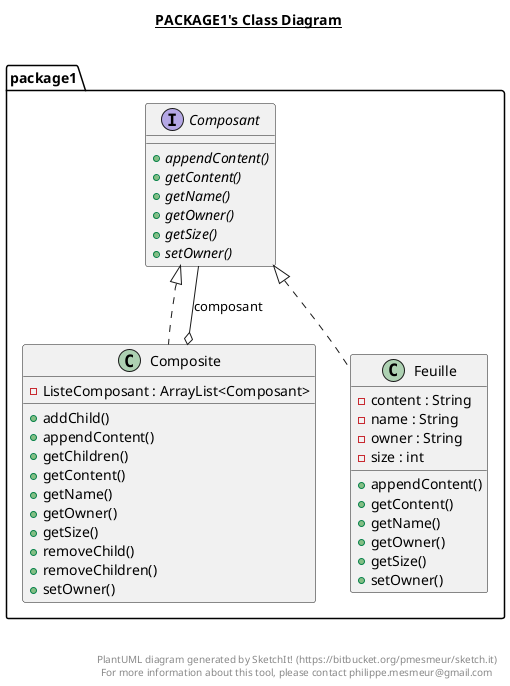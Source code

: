 @startuml

title __PACKAGE1's Class Diagram__\n

  namespace package1 {
    interface package1.Composant {
        {abstract} + appendContent()
        {abstract} + getContent()
        {abstract} + getName()
        {abstract} + getOwner()
        {abstract} + getSize()
        {abstract} + setOwner()
    }
  }
  

  namespace package1 {
    class package1.Composite {
        - ListeComposant : ArrayList<Composant>
        + addChild()
        + appendContent()
        + getChildren()
        + getContent()
        + getName()
        + getOwner()
        + getSize()
        + removeChild()
        + removeChildren()
        + setOwner()
    }
  }
  

  namespace package1 {
    class package1.Feuille {
        - content : String
        - name : String
        - owner : String
        - size : int
        + appendContent()
        + getContent()
        + getName()
        + getOwner()
        + getSize()
        + setOwner()
    }
  }
  

  package1.Composite .up.|> package1.Composant
  package1.Composite o-- package1.Composant : composant
  package1.Feuille .up.|> package1.Composant


right footer


PlantUML diagram generated by SketchIt! (https://bitbucket.org/pmesmeur/sketch.it)
For more information about this tool, please contact philippe.mesmeur@gmail.com
endfooter

@enduml
